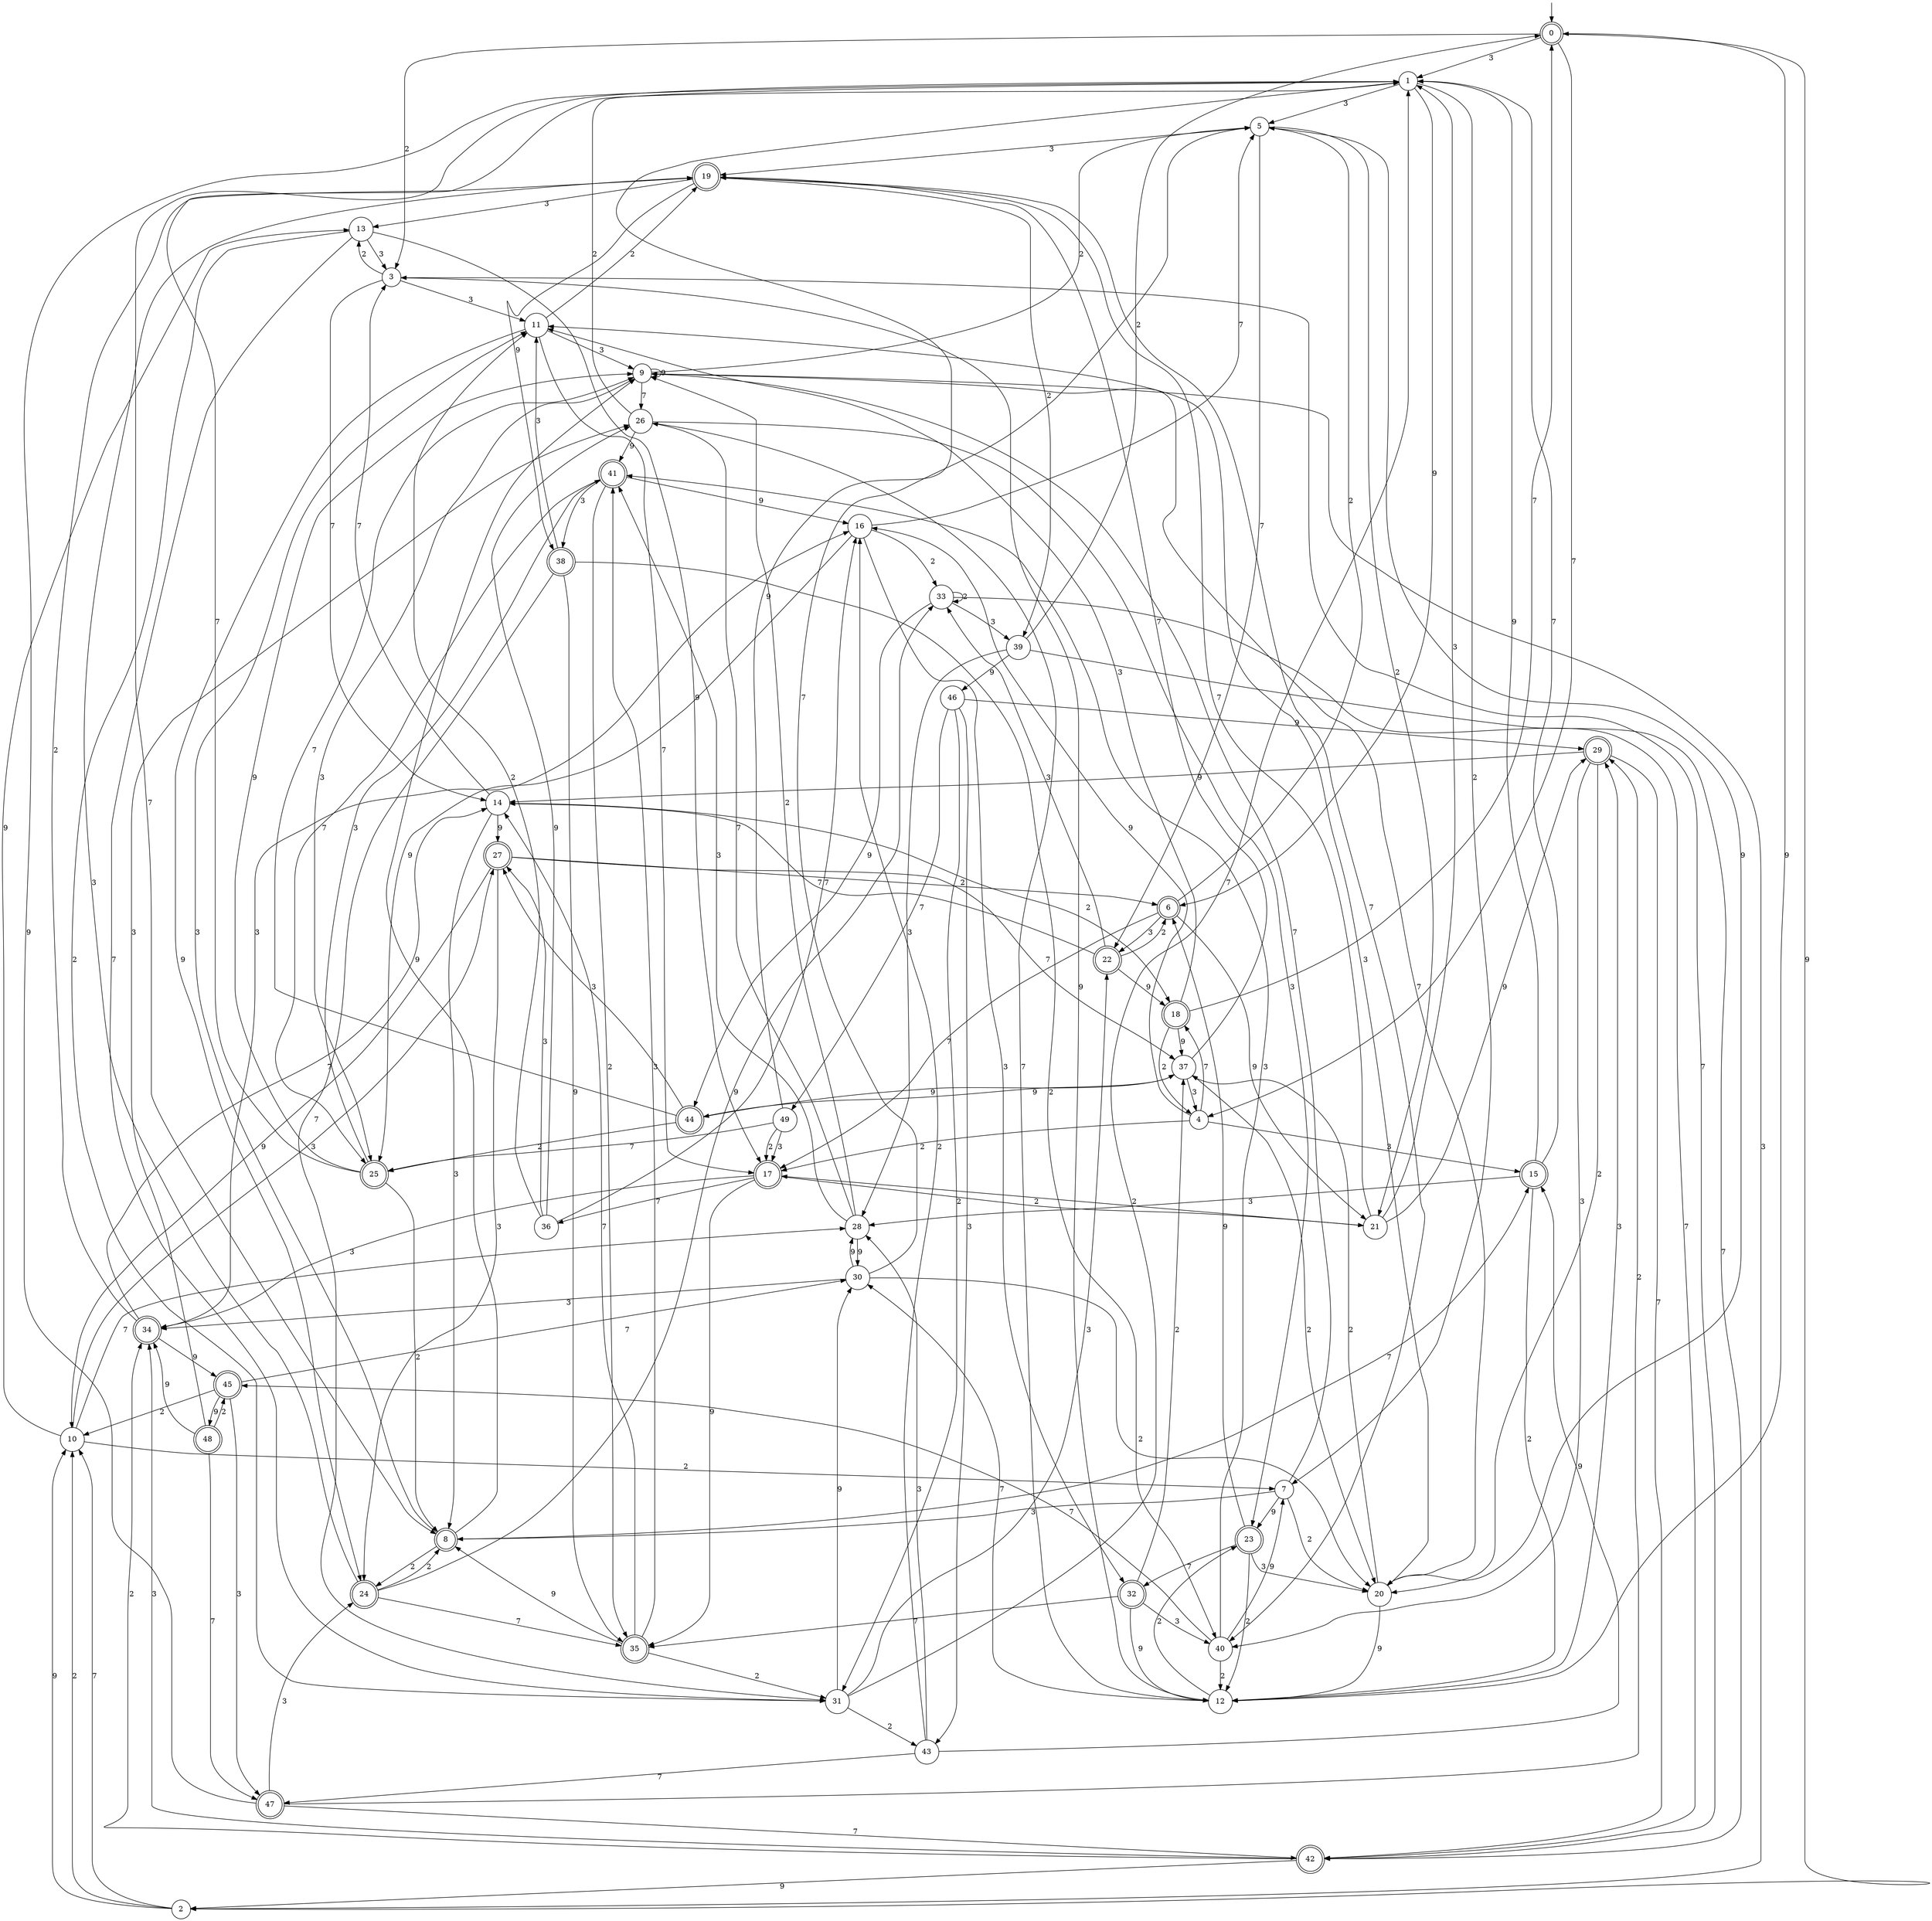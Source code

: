 digraph g {

	s0 [shape="doublecircle" label="0"];
	s1 [shape="circle" label="1"];
	s2 [shape="circle" label="2"];
	s3 [shape="circle" label="3"];
	s4 [shape="circle" label="4"];
	s5 [shape="circle" label="5"];
	s6 [shape="doublecircle" label="6"];
	s7 [shape="circle" label="7"];
	s8 [shape="doublecircle" label="8"];
	s9 [shape="circle" label="9"];
	s10 [shape="circle" label="10"];
	s11 [shape="circle" label="11"];
	s12 [shape="circle" label="12"];
	s13 [shape="circle" label="13"];
	s14 [shape="circle" label="14"];
	s15 [shape="doublecircle" label="15"];
	s16 [shape="circle" label="16"];
	s17 [shape="doublecircle" label="17"];
	s18 [shape="doublecircle" label="18"];
	s19 [shape="doublecircle" label="19"];
	s20 [shape="circle" label="20"];
	s21 [shape="circle" label="21"];
	s22 [shape="doublecircle" label="22"];
	s23 [shape="doublecircle" label="23"];
	s24 [shape="doublecircle" label="24"];
	s25 [shape="doublecircle" label="25"];
	s26 [shape="circle" label="26"];
	s27 [shape="doublecircle" label="27"];
	s28 [shape="circle" label="28"];
	s29 [shape="doublecircle" label="29"];
	s30 [shape="circle" label="30"];
	s31 [shape="circle" label="31"];
	s32 [shape="doublecircle" label="32"];
	s33 [shape="circle" label="33"];
	s34 [shape="doublecircle" label="34"];
	s35 [shape="doublecircle" label="35"];
	s36 [shape="circle" label="36"];
	s37 [shape="circle" label="37"];
	s38 [shape="doublecircle" label="38"];
	s39 [shape="circle" label="39"];
	s40 [shape="circle" label="40"];
	s41 [shape="doublecircle" label="41"];
	s42 [shape="doublecircle" label="42"];
	s43 [shape="circle" label="43"];
	s44 [shape="doublecircle" label="44"];
	s45 [shape="doublecircle" label="45"];
	s46 [shape="circle" label="46"];
	s47 [shape="doublecircle" label="47"];
	s48 [shape="doublecircle" label="48"];
	s49 [shape="circle" label="49"];
	s0 -> s1 [label="3"];
	s0 -> s2 [label="9"];
	s0 -> s3 [label="2"];
	s0 -> s4 [label="7"];
	s1 -> s5 [label="3"];
	s1 -> s6 [label="9"];
	s1 -> s7 [label="2"];
	s1 -> s8 [label="7"];
	s2 -> s9 [label="3"];
	s2 -> s10 [label="9"];
	s2 -> s10 [label="2"];
	s2 -> s10 [label="7"];
	s3 -> s11 [label="3"];
	s3 -> s12 [label="9"];
	s3 -> s13 [label="2"];
	s3 -> s14 [label="7"];
	s4 -> s15 [label="3"];
	s4 -> s16 [label="9"];
	s4 -> s17 [label="2"];
	s4 -> s18 [label="7"];
	s5 -> s19 [label="3"];
	s5 -> s20 [label="9"];
	s5 -> s21 [label="2"];
	s5 -> s22 [label="7"];
	s6 -> s22 [label="3"];
	s6 -> s21 [label="9"];
	s6 -> s5 [label="2"];
	s6 -> s17 [label="7"];
	s7 -> s8 [label="3"];
	s7 -> s23 [label="9"];
	s7 -> s20 [label="2"];
	s7 -> s9 [label="7"];
	s8 -> s11 [label="3"];
	s8 -> s9 [label="9"];
	s8 -> s24 [label="2"];
	s8 -> s15 [label="7"];
	s9 -> s25 [label="3"];
	s9 -> s9 [label="9"];
	s9 -> s5 [label="2"];
	s9 -> s26 [label="7"];
	s10 -> s27 [label="3"];
	s10 -> s13 [label="9"];
	s10 -> s7 [label="2"];
	s10 -> s28 [label="7"];
	s11 -> s9 [label="3"];
	s11 -> s24 [label="9"];
	s11 -> s19 [label="2"];
	s11 -> s17 [label="7"];
	s12 -> s29 [label="3"];
	s12 -> s0 [label="9"];
	s12 -> s23 [label="2"];
	s12 -> s30 [label="7"];
	s13 -> s3 [label="3"];
	s13 -> s17 [label="9"];
	s13 -> s31 [label="2"];
	s13 -> s31 [label="7"];
	s14 -> s8 [label="3"];
	s14 -> s27 [label="9"];
	s14 -> s18 [label="2"];
	s14 -> s3 [label="7"];
	s15 -> s28 [label="3"];
	s15 -> s1 [label="9"];
	s15 -> s12 [label="2"];
	s15 -> s1 [label="7"];
	s16 -> s32 [label="3"];
	s16 -> s25 [label="9"];
	s16 -> s33 [label="2"];
	s16 -> s5 [label="7"];
	s17 -> s34 [label="3"];
	s17 -> s35 [label="9"];
	s17 -> s21 [label="2"];
	s17 -> s36 [label="7"];
	s18 -> s11 [label="3"];
	s18 -> s37 [label="9"];
	s18 -> s4 [label="2"];
	s18 -> s0 [label="7"];
	s19 -> s13 [label="3"];
	s19 -> s38 [label="9"];
	s19 -> s39 [label="2"];
	s19 -> s40 [label="7"];
	s20 -> s11 [label="3"];
	s20 -> s12 [label="9"];
	s20 -> s37 [label="2"];
	s20 -> s9 [label="7"];
	s21 -> s1 [label="3"];
	s21 -> s29 [label="9"];
	s21 -> s17 [label="2"];
	s21 -> s19 [label="7"];
	s22 -> s33 [label="3"];
	s22 -> s18 [label="9"];
	s22 -> s6 [label="2"];
	s22 -> s14 [label="7"];
	s23 -> s20 [label="3"];
	s23 -> s6 [label="9"];
	s23 -> s12 [label="2"];
	s23 -> s32 [label="7"];
	s24 -> s19 [label="3"];
	s24 -> s33 [label="9"];
	s24 -> s8 [label="2"];
	s24 -> s35 [label="7"];
	s25 -> s41 [label="3"];
	s25 -> s9 [label="9"];
	s25 -> s8 [label="2"];
	s25 -> s1 [label="7"];
	s26 -> s23 [label="3"];
	s26 -> s41 [label="9"];
	s26 -> s1 [label="2"];
	s26 -> s12 [label="7"];
	s27 -> s24 [label="3"];
	s27 -> s10 [label="9"];
	s27 -> s6 [label="2"];
	s27 -> s37 [label="7"];
	s28 -> s41 [label="3"];
	s28 -> s30 [label="9"];
	s28 -> s9 [label="2"];
	s28 -> s26 [label="7"];
	s29 -> s40 [label="3"];
	s29 -> s14 [label="9"];
	s29 -> s20 [label="2"];
	s29 -> s42 [label="7"];
	s30 -> s34 [label="3"];
	s30 -> s28 [label="9"];
	s30 -> s20 [label="2"];
	s30 -> s5 [label="7"];
	s31 -> s22 [label="3"];
	s31 -> s30 [label="9"];
	s31 -> s43 [label="2"];
	s31 -> s1 [label="7"];
	s32 -> s40 [label="3"];
	s32 -> s12 [label="9"];
	s32 -> s37 [label="2"];
	s32 -> s35 [label="7"];
	s33 -> s39 [label="3"];
	s33 -> s44 [label="9"];
	s33 -> s33 [label="2"];
	s33 -> s42 [label="7"];
	s34 -> s16 [label="3"];
	s34 -> s45 [label="9"];
	s34 -> s19 [label="2"];
	s34 -> s14 [label="7"];
	s35 -> s41 [label="3"];
	s35 -> s8 [label="9"];
	s35 -> s31 [label="2"];
	s35 -> s14 [label="7"];
	s36 -> s27 [label="3"];
	s36 -> s26 [label="9"];
	s36 -> s11 [label="2"];
	s36 -> s16 [label="7"];
	s37 -> s4 [label="3"];
	s37 -> s44 [label="9"];
	s37 -> s20 [label="2"];
	s37 -> s19 [label="7"];
	s38 -> s11 [label="3"];
	s38 -> s35 [label="9"];
	s38 -> s40 [label="2"];
	s38 -> s31 [label="7"];
	s39 -> s28 [label="3"];
	s39 -> s46 [label="9"];
	s39 -> s0 [label="2"];
	s39 -> s42 [label="7"];
	s40 -> s41 [label="3"];
	s40 -> s7 [label="9"];
	s40 -> s12 [label="2"];
	s40 -> s45 [label="7"];
	s41 -> s38 [label="3"];
	s41 -> s16 [label="9"];
	s41 -> s35 [label="2"];
	s41 -> s25 [label="7"];
	s42 -> s34 [label="3"];
	s42 -> s2 [label="9"];
	s42 -> s34 [label="2"];
	s42 -> s3 [label="7"];
	s43 -> s28 [label="3"];
	s43 -> s15 [label="9"];
	s43 -> s16 [label="2"];
	s43 -> s47 [label="7"];
	s44 -> s27 [label="3"];
	s44 -> s37 [label="9"];
	s44 -> s25 [label="2"];
	s44 -> s9 [label="7"];
	s45 -> s47 [label="3"];
	s45 -> s48 [label="9"];
	s45 -> s10 [label="2"];
	s45 -> s30 [label="7"];
	s46 -> s43 [label="3"];
	s46 -> s29 [label="9"];
	s46 -> s31 [label="2"];
	s46 -> s49 [label="7"];
	s47 -> s24 [label="3"];
	s47 -> s1 [label="9"];
	s47 -> s29 [label="2"];
	s47 -> s42 [label="7"];
	s48 -> s26 [label="3"];
	s48 -> s34 [label="9"];
	s48 -> s45 [label="2"];
	s48 -> s47 [label="7"];
	s49 -> s17 [label="3"];
	s49 -> s1 [label="9"];
	s49 -> s17 [label="2"];
	s49 -> s25 [label="7"];

__start0 [label="" shape="none" width="0" height="0"];
__start0 -> s0;

}
